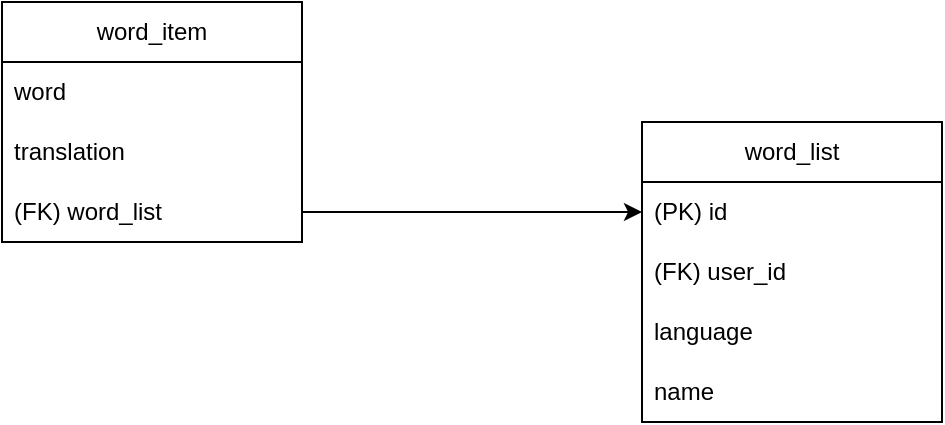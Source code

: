 <mxfile version="21.0.8" type="device"><diagram id="R2lEEEUBdFMjLlhIrx00" name="Page-1"><mxGraphModel dx="988" dy="611" grid="1" gridSize="10" guides="1" tooltips="1" connect="1" arrows="1" fold="1" page="1" pageScale="1" pageWidth="850" pageHeight="1100" math="0" shadow="0" extFonts="Permanent Marker^https://fonts.googleapis.com/css?family=Permanent+Marker"><root><mxCell id="0"/><mxCell id="1" parent="0"/><mxCell id="l901E3w5_SAr9ysf6gIq-1" value="word_item" style="swimlane;fontStyle=0;childLayout=stackLayout;horizontal=1;startSize=30;horizontalStack=0;resizeParent=1;resizeParentMax=0;resizeLast=0;collapsible=1;marginBottom=0;whiteSpace=wrap;html=1;" vertex="1" parent="1"><mxGeometry x="300" y="550" width="150" height="120" as="geometry"/></mxCell><mxCell id="l901E3w5_SAr9ysf6gIq-2" value="word" style="text;strokeColor=none;fillColor=none;align=left;verticalAlign=middle;spacingLeft=4;spacingRight=4;overflow=hidden;points=[[0,0.5],[1,0.5]];portConstraint=eastwest;rotatable=0;whiteSpace=wrap;html=1;" vertex="1" parent="l901E3w5_SAr9ysf6gIq-1"><mxGeometry y="30" width="150" height="30" as="geometry"/></mxCell><mxCell id="l901E3w5_SAr9ysf6gIq-5" value="translation" style="text;strokeColor=none;fillColor=none;align=left;verticalAlign=middle;spacingLeft=4;spacingRight=4;overflow=hidden;points=[[0,0.5],[1,0.5]];portConstraint=eastwest;rotatable=0;whiteSpace=wrap;html=1;" vertex="1" parent="l901E3w5_SAr9ysf6gIq-1"><mxGeometry y="60" width="150" height="30" as="geometry"/></mxCell><mxCell id="l901E3w5_SAr9ysf6gIq-4" value="(FK) word_list" style="text;strokeColor=none;fillColor=none;align=left;verticalAlign=middle;spacingLeft=4;spacingRight=4;overflow=hidden;points=[[0,0.5],[1,0.5]];portConstraint=eastwest;rotatable=0;whiteSpace=wrap;html=1;" vertex="1" parent="l901E3w5_SAr9ysf6gIq-1"><mxGeometry y="90" width="150" height="30" as="geometry"/></mxCell><mxCell id="l901E3w5_SAr9ysf6gIq-36" value="word_list" style="swimlane;fontStyle=0;childLayout=stackLayout;horizontal=1;startSize=30;horizontalStack=0;resizeParent=1;resizeParentMax=0;resizeLast=0;collapsible=1;marginBottom=0;whiteSpace=wrap;html=1;" vertex="1" parent="1"><mxGeometry x="620" y="610" width="150" height="150" as="geometry"/></mxCell><mxCell id="l901E3w5_SAr9ysf6gIq-37" value="(PK) id" style="text;strokeColor=none;fillColor=none;align=left;verticalAlign=middle;spacingLeft=4;spacingRight=4;overflow=hidden;points=[[0,0.5],[1,0.5]];portConstraint=eastwest;rotatable=0;whiteSpace=wrap;html=1;" vertex="1" parent="l901E3w5_SAr9ysf6gIq-36"><mxGeometry y="30" width="150" height="30" as="geometry"/></mxCell><mxCell id="l901E3w5_SAr9ysf6gIq-42" value="(FK) user_id" style="text;strokeColor=none;fillColor=none;align=left;verticalAlign=middle;spacingLeft=4;spacingRight=4;overflow=hidden;points=[[0,0.5],[1,0.5]];portConstraint=eastwest;rotatable=0;whiteSpace=wrap;html=1;" vertex="1" parent="l901E3w5_SAr9ysf6gIq-36"><mxGeometry y="60" width="150" height="30" as="geometry"/></mxCell><mxCell id="l901E3w5_SAr9ysf6gIq-43" value="language" style="text;strokeColor=none;fillColor=none;align=left;verticalAlign=middle;spacingLeft=4;spacingRight=4;overflow=hidden;points=[[0,0.5],[1,0.5]];portConstraint=eastwest;rotatable=0;whiteSpace=wrap;html=1;" vertex="1" parent="l901E3w5_SAr9ysf6gIq-36"><mxGeometry y="90" width="150" height="30" as="geometry"/></mxCell><mxCell id="l901E3w5_SAr9ysf6gIq-38" value="name" style="text;strokeColor=none;fillColor=none;align=left;verticalAlign=middle;spacingLeft=4;spacingRight=4;overflow=hidden;points=[[0,0.5],[1,0.5]];portConstraint=eastwest;rotatable=0;whiteSpace=wrap;html=1;" vertex="1" parent="l901E3w5_SAr9ysf6gIq-36"><mxGeometry y="120" width="150" height="30" as="geometry"/></mxCell><mxCell id="l901E3w5_SAr9ysf6gIq-41" style="edgeStyle=orthogonalEdgeStyle;rounded=0;orthogonalLoop=1;jettySize=auto;html=1;entryX=0;entryY=0.5;entryDx=0;entryDy=0;" edge="1" parent="1" source="l901E3w5_SAr9ysf6gIq-4" target="l901E3w5_SAr9ysf6gIq-37"><mxGeometry relative="1" as="geometry"/></mxCell></root></mxGraphModel></diagram></mxfile>